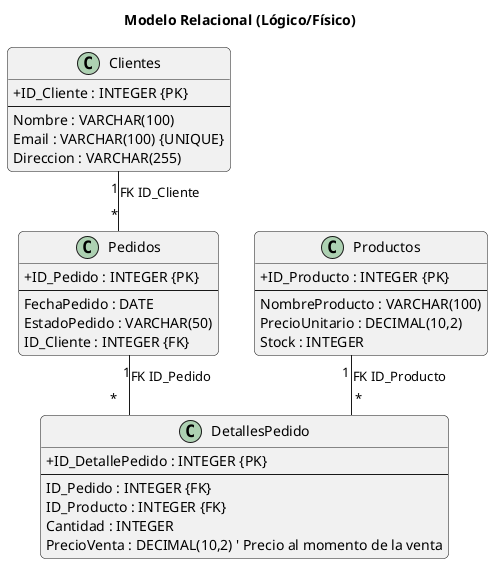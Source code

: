 @startuml
' Declaración de estilo opcional para mejorar la apariencia
skinparam linetype ortho
skinparam shadowing false
skinparam handwritten false
skinparam classAttributeIconSize 0
skinparam roundCorner 10
' La siguiente línea a veces puede causar problemas con algunos renderizadores o versiones antiguas:
' hide empty members ' Oculta miembros vacíos para un look más limpio de tabla

' Título del diagrama
title Modelo Relacional (Lógico/Físico)

' Definición de Tablas (usando la sintaxis de 'class' para representar tablas)
class Clientes {
  + ID_Cliente : INTEGER {PK}
  --
  Nombre : VARCHAR(100)
  Email : VARCHAR(100) {UNIQUE}
  Direccion : VARCHAR(255)
}

class Pedidos {
  + ID_Pedido : INTEGER {PK}
  --
  FechaPedido : DATE
  EstadoPedido : VARCHAR(50)
  ID_Cliente : INTEGER {FK}
}

class Productos {
  + ID_Producto : INTEGER {PK}
  --
  NombreProducto : VARCHAR(100)
  PrecioUnitario : DECIMAL(10,2)
  Stock : INTEGER
}

' Tabla de Unión para la relación M:N entre Pedidos y Productos
class DetallesPedido {
  + ID_DetallePedido : INTEGER {PK}
  --
  ID_Pedido : INTEGER {FK}
  ID_Producto : INTEGER {FK}
  Cantidad : INTEGER
  PrecioVenta : DECIMAL(10,2) ' Precio al momento de la venta
}

' Definición de Relaciones (Claves Foráneas)
Clientes "1" -- "*" Pedidos : FK ID_Cliente
Pedidos "1" -- "*" DetallesPedido : FK ID_Pedido
Productos "1" -- "*" DetallesPedido : FK ID_Producto

@enduml